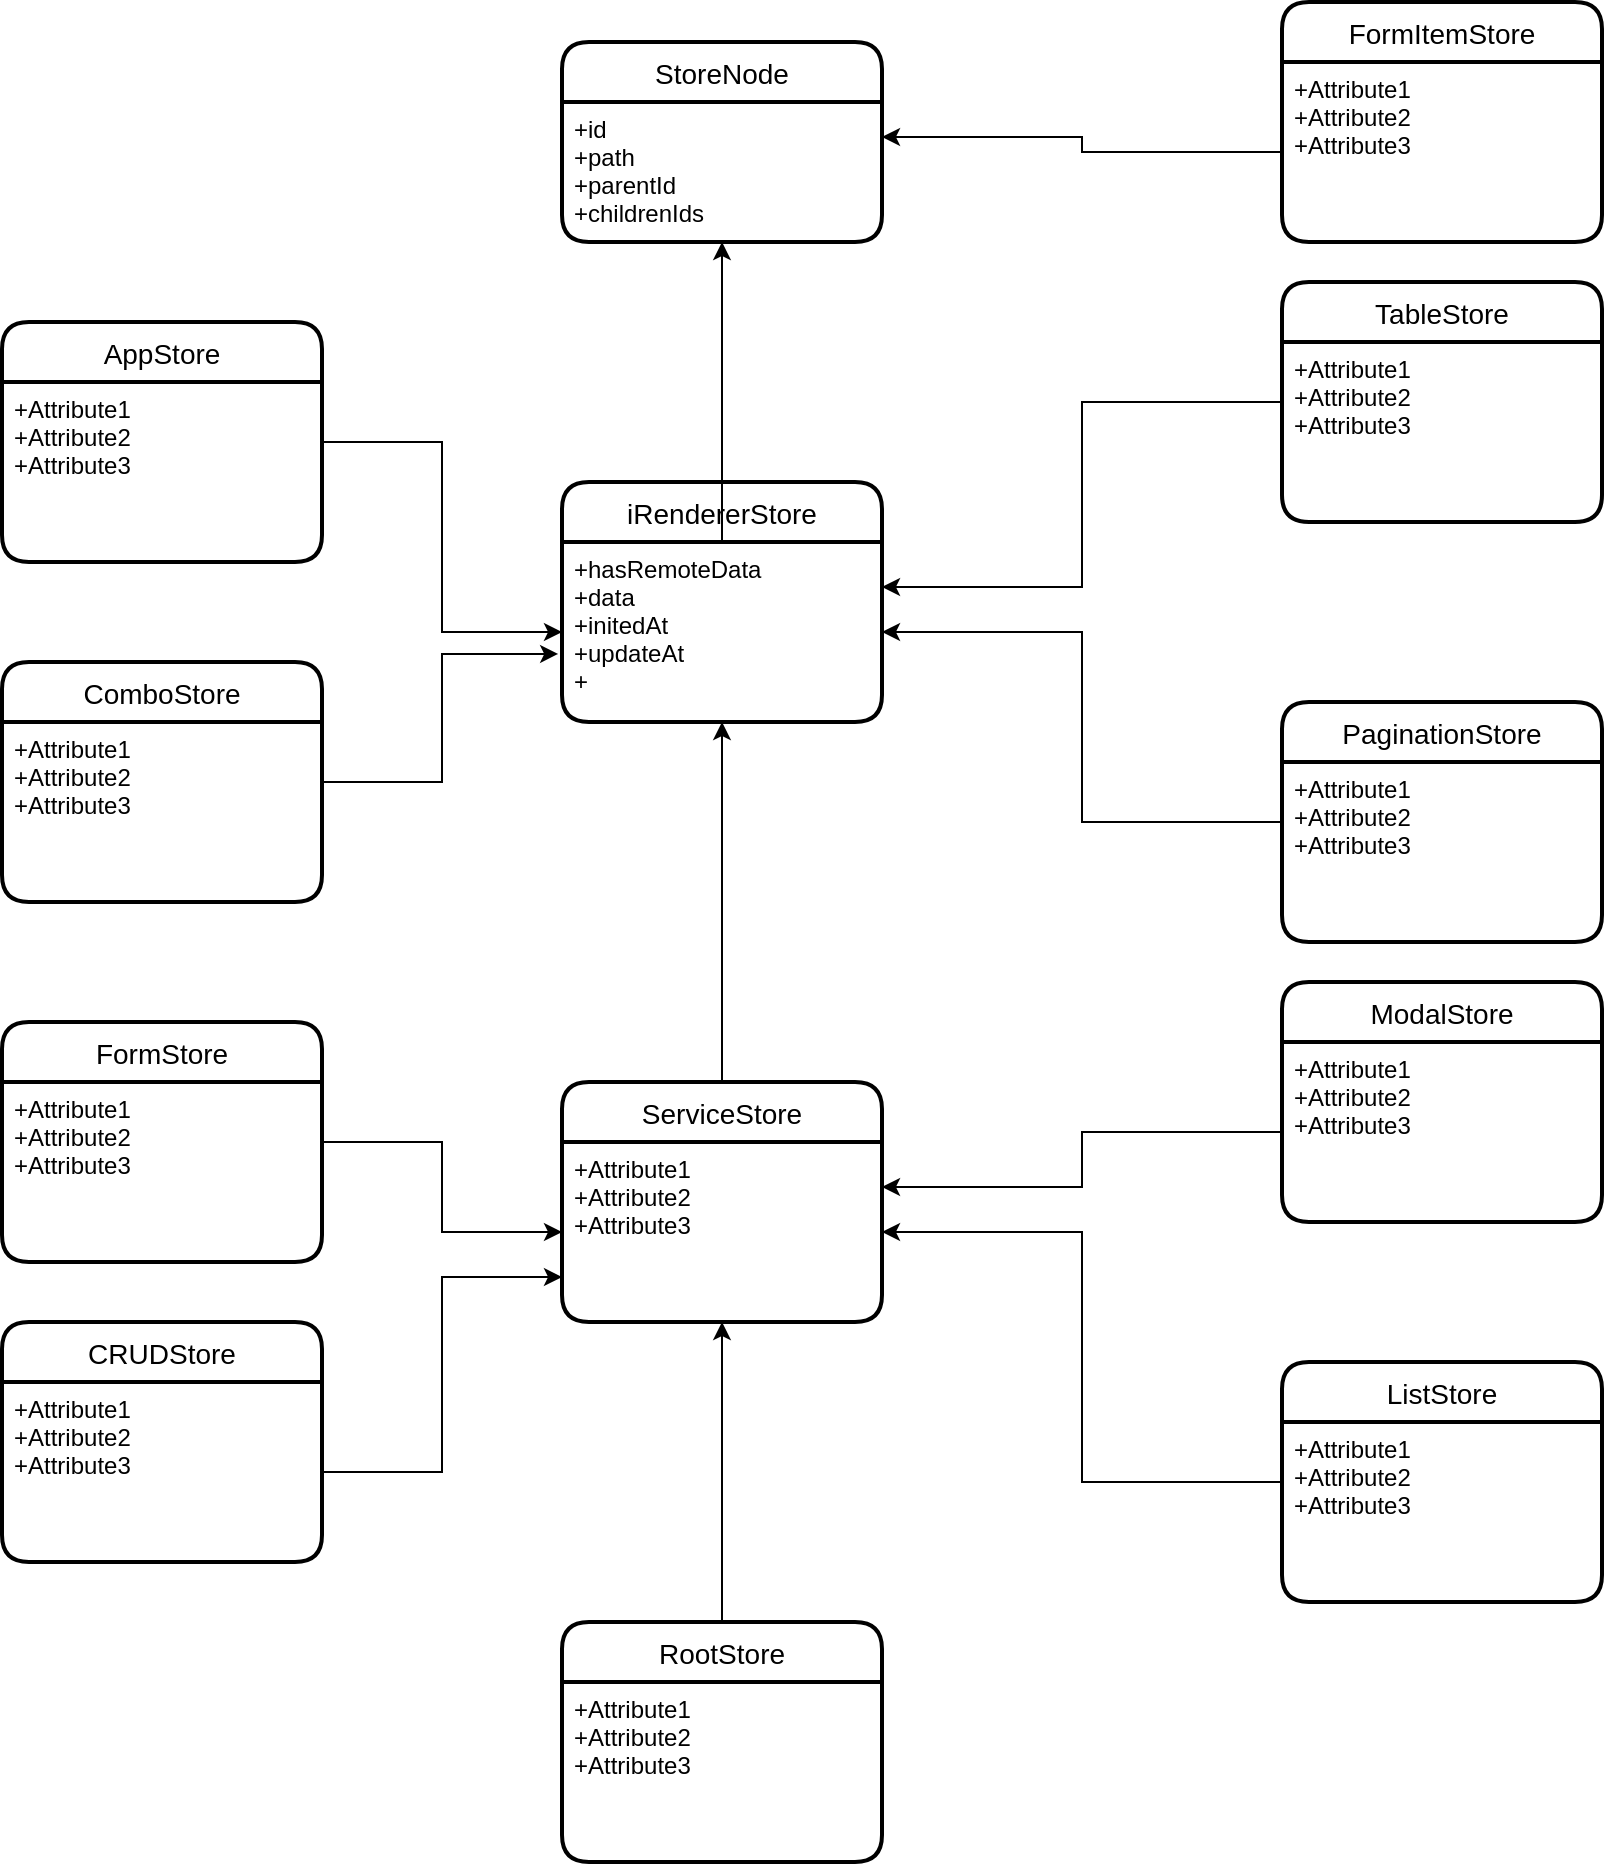 <mxfile version="14.8.2" type="github">
  <diagram id="obgGVPXsm22ozdmGhFrW" name="Page-1">
    <mxGraphModel dx="2249" dy="1963" grid="1" gridSize="10" guides="1" tooltips="1" connect="1" arrows="1" fold="1" page="1" pageScale="1" pageWidth="827" pageHeight="1169" math="0" shadow="0">
      <root>
        <mxCell id="0" />
        <mxCell id="1" parent="0" />
        <mxCell id="2ziKievKxFcIbridoAFm-7" value="StoreNode" style="swimlane;childLayout=stackLayout;horizontal=1;startSize=30;horizontalStack=0;rounded=1;fontSize=14;fontStyle=0;strokeWidth=2;resizeParent=0;resizeLast=1;shadow=0;dashed=0;align=center;" vertex="1" parent="1">
          <mxGeometry x="100" y="-100" width="160" height="100" as="geometry" />
        </mxCell>
        <mxCell id="2ziKievKxFcIbridoAFm-8" value="+id&#xa;+path&#xa;+parentId&#xa;+childrenIds" style="align=left;strokeColor=none;fillColor=none;spacingLeft=4;fontSize=12;verticalAlign=top;resizable=0;rotatable=0;part=1;" vertex="1" parent="2ziKievKxFcIbridoAFm-7">
          <mxGeometry y="30" width="160" height="70" as="geometry" />
        </mxCell>
        <mxCell id="2ziKievKxFcIbridoAFm-9" value="iRendererStore" style="swimlane;childLayout=stackLayout;horizontal=1;startSize=30;horizontalStack=0;rounded=1;fontSize=14;fontStyle=0;strokeWidth=2;resizeParent=0;resizeLast=1;shadow=0;dashed=0;align=center;" vertex="1" parent="1">
          <mxGeometry x="100" y="120" width="160" height="120" as="geometry" />
        </mxCell>
        <mxCell id="2ziKievKxFcIbridoAFm-10" value="+hasRemoteData&#xa;+data&#xa;+initedAt&#xa;+updateAt&#xa;+" style="align=left;strokeColor=none;fillColor=none;spacingLeft=4;fontSize=12;verticalAlign=top;resizable=0;rotatable=0;part=1;" vertex="1" parent="2ziKievKxFcIbridoAFm-9">
          <mxGeometry y="30" width="160" height="90" as="geometry" />
        </mxCell>
        <mxCell id="2ziKievKxFcIbridoAFm-11" value="" style="edgeStyle=orthogonalEdgeStyle;rounded=0;orthogonalLoop=1;jettySize=auto;html=1;" edge="1" parent="1" source="2ziKievKxFcIbridoAFm-10" target="2ziKievKxFcIbridoAFm-8">
          <mxGeometry relative="1" as="geometry" />
        </mxCell>
        <mxCell id="2ziKievKxFcIbridoAFm-14" style="edgeStyle=orthogonalEdgeStyle;rounded=0;orthogonalLoop=1;jettySize=auto;html=1;entryX=0.5;entryY=1;entryDx=0;entryDy=0;" edge="1" parent="1" source="2ziKievKxFcIbridoAFm-12" target="2ziKievKxFcIbridoAFm-10">
          <mxGeometry relative="1" as="geometry" />
        </mxCell>
        <mxCell id="2ziKievKxFcIbridoAFm-12" value="ServiceStore" style="swimlane;childLayout=stackLayout;horizontal=1;startSize=30;horizontalStack=0;rounded=1;fontSize=14;fontStyle=0;strokeWidth=2;resizeParent=0;resizeLast=1;shadow=0;dashed=0;align=center;" vertex="1" parent="1">
          <mxGeometry x="100" y="420" width="160" height="120" as="geometry" />
        </mxCell>
        <mxCell id="2ziKievKxFcIbridoAFm-13" value="+Attribute1&#xa;+Attribute2&#xa;+Attribute3" style="align=left;strokeColor=none;fillColor=none;spacingLeft=4;fontSize=12;verticalAlign=top;resizable=0;rotatable=0;part=1;" vertex="1" parent="2ziKievKxFcIbridoAFm-12">
          <mxGeometry y="30" width="160" height="90" as="geometry" />
        </mxCell>
        <mxCell id="2ziKievKxFcIbridoAFm-17" style="edgeStyle=orthogonalEdgeStyle;rounded=0;orthogonalLoop=1;jettySize=auto;html=1;exitX=0.5;exitY=0;exitDx=0;exitDy=0;entryX=0.5;entryY=1;entryDx=0;entryDy=0;" edge="1" parent="1" source="2ziKievKxFcIbridoAFm-15" target="2ziKievKxFcIbridoAFm-13">
          <mxGeometry relative="1" as="geometry" />
        </mxCell>
        <mxCell id="2ziKievKxFcIbridoAFm-15" value="RootStore" style="swimlane;childLayout=stackLayout;horizontal=1;startSize=30;horizontalStack=0;rounded=1;fontSize=14;fontStyle=0;strokeWidth=2;resizeParent=0;resizeLast=1;shadow=0;dashed=0;align=center;" vertex="1" parent="1">
          <mxGeometry x="100" y="690" width="160" height="120" as="geometry" />
        </mxCell>
        <mxCell id="2ziKievKxFcIbridoAFm-16" value="+Attribute1&#xa;+Attribute2&#xa;+Attribute3" style="align=left;strokeColor=none;fillColor=none;spacingLeft=4;fontSize=12;verticalAlign=top;resizable=0;rotatable=0;part=1;" vertex="1" parent="2ziKievKxFcIbridoAFm-15">
          <mxGeometry y="30" width="160" height="90" as="geometry" />
        </mxCell>
        <mxCell id="2ziKievKxFcIbridoAFm-20" style="edgeStyle=orthogonalEdgeStyle;rounded=0;orthogonalLoop=1;jettySize=auto;html=1;entryX=1;entryY=0.5;entryDx=0;entryDy=0;" edge="1" parent="1" source="2ziKievKxFcIbridoAFm-18" target="2ziKievKxFcIbridoAFm-10">
          <mxGeometry relative="1" as="geometry" />
        </mxCell>
        <mxCell id="2ziKievKxFcIbridoAFm-18" value="PaginationStore" style="swimlane;childLayout=stackLayout;horizontal=1;startSize=30;horizontalStack=0;rounded=1;fontSize=14;fontStyle=0;strokeWidth=2;resizeParent=0;resizeLast=1;shadow=0;dashed=0;align=center;" vertex="1" parent="1">
          <mxGeometry x="460" y="230" width="160" height="120" as="geometry" />
        </mxCell>
        <mxCell id="2ziKievKxFcIbridoAFm-19" value="+Attribute1&#xa;+Attribute2&#xa;+Attribute3" style="align=left;strokeColor=none;fillColor=none;spacingLeft=4;fontSize=12;verticalAlign=top;resizable=0;rotatable=0;part=1;" vertex="1" parent="2ziKievKxFcIbridoAFm-18">
          <mxGeometry y="30" width="160" height="90" as="geometry" />
        </mxCell>
        <mxCell id="2ziKievKxFcIbridoAFm-23" style="edgeStyle=orthogonalEdgeStyle;rounded=0;orthogonalLoop=1;jettySize=auto;html=1;entryX=1;entryY=0.25;entryDx=0;entryDy=0;" edge="1" parent="1" source="2ziKievKxFcIbridoAFm-21" target="2ziKievKxFcIbridoAFm-10">
          <mxGeometry relative="1" as="geometry">
            <mxPoint x="250" y="288" as="targetPoint" />
          </mxGeometry>
        </mxCell>
        <mxCell id="2ziKievKxFcIbridoAFm-21" value="TableStore" style="swimlane;childLayout=stackLayout;horizontal=1;startSize=30;horizontalStack=0;rounded=1;fontSize=14;fontStyle=0;strokeWidth=2;resizeParent=0;resizeLast=1;shadow=0;dashed=0;align=center;" vertex="1" parent="1">
          <mxGeometry x="460" y="20" width="160" height="120" as="geometry" />
        </mxCell>
        <mxCell id="2ziKievKxFcIbridoAFm-22" value="+Attribute1&#xa;+Attribute2&#xa;+Attribute3" style="align=left;strokeColor=none;fillColor=none;spacingLeft=4;fontSize=12;verticalAlign=top;resizable=0;rotatable=0;part=1;" vertex="1" parent="2ziKievKxFcIbridoAFm-21">
          <mxGeometry y="30" width="160" height="90" as="geometry" />
        </mxCell>
        <mxCell id="2ziKievKxFcIbridoAFm-24" value="ModalStore" style="swimlane;childLayout=stackLayout;horizontal=1;startSize=30;horizontalStack=0;rounded=1;fontSize=14;fontStyle=0;strokeWidth=2;resizeParent=0;resizeLast=1;shadow=0;dashed=0;align=center;" vertex="1" parent="1">
          <mxGeometry x="460" y="370" width="160" height="120" as="geometry" />
        </mxCell>
        <mxCell id="2ziKievKxFcIbridoAFm-25" value="+Attribute1&#xa;+Attribute2&#xa;+Attribute3" style="align=left;strokeColor=none;fillColor=none;spacingLeft=4;fontSize=12;verticalAlign=top;resizable=0;rotatable=0;part=1;" vertex="1" parent="2ziKievKxFcIbridoAFm-24">
          <mxGeometry y="30" width="160" height="90" as="geometry" />
        </mxCell>
        <mxCell id="2ziKievKxFcIbridoAFm-26" style="edgeStyle=orthogonalEdgeStyle;rounded=0;orthogonalLoop=1;jettySize=auto;html=1;entryX=1;entryY=0.25;entryDx=0;entryDy=0;" edge="1" parent="1" source="2ziKievKxFcIbridoAFm-25" target="2ziKievKxFcIbridoAFm-13">
          <mxGeometry relative="1" as="geometry" />
        </mxCell>
        <mxCell id="2ziKievKxFcIbridoAFm-29" style="edgeStyle=orthogonalEdgeStyle;rounded=0;orthogonalLoop=1;jettySize=auto;html=1;entryX=1;entryY=0.5;entryDx=0;entryDy=0;" edge="1" parent="1" source="2ziKievKxFcIbridoAFm-27" target="2ziKievKxFcIbridoAFm-13">
          <mxGeometry relative="1" as="geometry" />
        </mxCell>
        <mxCell id="2ziKievKxFcIbridoAFm-27" value="ListStore" style="swimlane;childLayout=stackLayout;horizontal=1;startSize=30;horizontalStack=0;rounded=1;fontSize=14;fontStyle=0;strokeWidth=2;resizeParent=0;resizeLast=1;shadow=0;dashed=0;align=center;" vertex="1" parent="1">
          <mxGeometry x="460" y="560" width="160" height="120" as="geometry" />
        </mxCell>
        <mxCell id="2ziKievKxFcIbridoAFm-28" value="+Attribute1&#xa;+Attribute2&#xa;+Attribute3" style="align=left;strokeColor=none;fillColor=none;spacingLeft=4;fontSize=12;verticalAlign=top;resizable=0;rotatable=0;part=1;" vertex="1" parent="2ziKievKxFcIbridoAFm-27">
          <mxGeometry y="30" width="160" height="90" as="geometry" />
        </mxCell>
        <mxCell id="2ziKievKxFcIbridoAFm-30" value="FormItemStore" style="swimlane;childLayout=stackLayout;horizontal=1;startSize=30;horizontalStack=0;rounded=1;fontSize=14;fontStyle=0;strokeWidth=2;resizeParent=0;resizeLast=1;shadow=0;dashed=0;align=center;" vertex="1" parent="1">
          <mxGeometry x="460" y="-120" width="160" height="120" as="geometry" />
        </mxCell>
        <mxCell id="2ziKievKxFcIbridoAFm-31" value="+Attribute1&#xa;+Attribute2&#xa;+Attribute3" style="align=left;strokeColor=none;fillColor=none;spacingLeft=4;fontSize=12;verticalAlign=top;resizable=0;rotatable=0;part=1;" vertex="1" parent="2ziKievKxFcIbridoAFm-30">
          <mxGeometry y="30" width="160" height="90" as="geometry" />
        </mxCell>
        <mxCell id="2ziKievKxFcIbridoAFm-32" style="edgeStyle=orthogonalEdgeStyle;rounded=0;orthogonalLoop=1;jettySize=auto;html=1;entryX=1;entryY=0.25;entryDx=0;entryDy=0;" edge="1" parent="1" source="2ziKievKxFcIbridoAFm-31" target="2ziKievKxFcIbridoAFm-8">
          <mxGeometry relative="1" as="geometry" />
        </mxCell>
        <mxCell id="2ziKievKxFcIbridoAFm-35" style="edgeStyle=orthogonalEdgeStyle;rounded=0;orthogonalLoop=1;jettySize=auto;html=1;entryX=0;entryY=0.5;entryDx=0;entryDy=0;" edge="1" parent="1" source="2ziKievKxFcIbridoAFm-33" target="2ziKievKxFcIbridoAFm-13">
          <mxGeometry relative="1" as="geometry" />
        </mxCell>
        <mxCell id="2ziKievKxFcIbridoAFm-33" value="FormStore" style="swimlane;childLayout=stackLayout;horizontal=1;startSize=30;horizontalStack=0;rounded=1;fontSize=14;fontStyle=0;strokeWidth=2;resizeParent=0;resizeLast=1;shadow=0;dashed=0;align=center;" vertex="1" parent="1">
          <mxGeometry x="-180" y="390" width="160" height="120" as="geometry" />
        </mxCell>
        <mxCell id="2ziKievKxFcIbridoAFm-34" value="+Attribute1&#xa;+Attribute2&#xa;+Attribute3" style="align=left;strokeColor=none;fillColor=none;spacingLeft=4;fontSize=12;verticalAlign=top;resizable=0;rotatable=0;part=1;" vertex="1" parent="2ziKievKxFcIbridoAFm-33">
          <mxGeometry y="30" width="160" height="90" as="geometry" />
        </mxCell>
        <mxCell id="2ziKievKxFcIbridoAFm-36" value="CRUDStore" style="swimlane;childLayout=stackLayout;horizontal=1;startSize=30;horizontalStack=0;rounded=1;fontSize=14;fontStyle=0;strokeWidth=2;resizeParent=0;resizeLast=1;shadow=0;dashed=0;align=center;" vertex="1" parent="1">
          <mxGeometry x="-180" y="540" width="160" height="120" as="geometry" />
        </mxCell>
        <mxCell id="2ziKievKxFcIbridoAFm-37" value="+Attribute1&#xa;+Attribute2&#xa;+Attribute3" style="align=left;strokeColor=none;fillColor=none;spacingLeft=4;fontSize=12;verticalAlign=top;resizable=0;rotatable=0;part=1;" vertex="1" parent="2ziKievKxFcIbridoAFm-36">
          <mxGeometry y="30" width="160" height="90" as="geometry" />
        </mxCell>
        <mxCell id="2ziKievKxFcIbridoAFm-38" style="edgeStyle=orthogonalEdgeStyle;rounded=0;orthogonalLoop=1;jettySize=auto;html=1;entryX=0;entryY=0.75;entryDx=0;entryDy=0;" edge="1" parent="1" source="2ziKievKxFcIbridoAFm-37" target="2ziKievKxFcIbridoAFm-13">
          <mxGeometry relative="1" as="geometry" />
        </mxCell>
        <mxCell id="2ziKievKxFcIbridoAFm-41" style="edgeStyle=orthogonalEdgeStyle;rounded=0;orthogonalLoop=1;jettySize=auto;html=1;entryX=-0.012;entryY=0.622;entryDx=0;entryDy=0;entryPerimeter=0;" edge="1" parent="1" source="2ziKievKxFcIbridoAFm-39" target="2ziKievKxFcIbridoAFm-10">
          <mxGeometry relative="1" as="geometry" />
        </mxCell>
        <mxCell id="2ziKievKxFcIbridoAFm-39" value="ComboStore" style="swimlane;childLayout=stackLayout;horizontal=1;startSize=30;horizontalStack=0;rounded=1;fontSize=14;fontStyle=0;strokeWidth=2;resizeParent=0;resizeLast=1;shadow=0;dashed=0;align=center;" vertex="1" parent="1">
          <mxGeometry x="-180" y="210" width="160" height="120" as="geometry" />
        </mxCell>
        <mxCell id="2ziKievKxFcIbridoAFm-40" value="+Attribute1&#xa;+Attribute2&#xa;+Attribute3" style="align=left;strokeColor=none;fillColor=none;spacingLeft=4;fontSize=12;verticalAlign=top;resizable=0;rotatable=0;part=1;" vertex="1" parent="2ziKievKxFcIbridoAFm-39">
          <mxGeometry y="30" width="160" height="90" as="geometry" />
        </mxCell>
        <mxCell id="2ziKievKxFcIbridoAFm-45" style="edgeStyle=orthogonalEdgeStyle;rounded=0;orthogonalLoop=1;jettySize=auto;html=1;entryX=0;entryY=0.5;entryDx=0;entryDy=0;" edge="1" parent="1" source="2ziKievKxFcIbridoAFm-43" target="2ziKievKxFcIbridoAFm-10">
          <mxGeometry relative="1" as="geometry" />
        </mxCell>
        <mxCell id="2ziKievKxFcIbridoAFm-43" value="AppStore" style="swimlane;childLayout=stackLayout;horizontal=1;startSize=30;horizontalStack=0;rounded=1;fontSize=14;fontStyle=0;strokeWidth=2;resizeParent=0;resizeLast=1;shadow=0;dashed=0;align=center;" vertex="1" parent="1">
          <mxGeometry x="-180" y="40" width="160" height="120" as="geometry" />
        </mxCell>
        <mxCell id="2ziKievKxFcIbridoAFm-44" value="+Attribute1&#xa;+Attribute2&#xa;+Attribute3" style="align=left;strokeColor=none;fillColor=none;spacingLeft=4;fontSize=12;verticalAlign=top;resizable=0;rotatable=0;part=1;" vertex="1" parent="2ziKievKxFcIbridoAFm-43">
          <mxGeometry y="30" width="160" height="90" as="geometry" />
        </mxCell>
      </root>
    </mxGraphModel>
  </diagram>
</mxfile>
